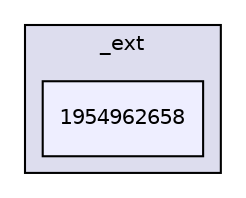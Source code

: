 digraph "C:/Users/mainuser/Desktop/School/SeniorProject/EthKitTCP/TCPIP/CodeFromMicrochip/MPLAB.X/build/XC32-PIC32_ETH_SK_ETH795/debug/_ext/1954962658" {
  compound=true
  node [ fontsize="10", fontname="Helvetica"];
  edge [ labelfontsize="10", labelfontname="Helvetica"];
  subgraph clusterdir_39a72124c222e0de1c6ba78aff57b905 {
    graph [ bgcolor="#ddddee", pencolor="black", label="_ext" fontname="Helvetica", fontsize="10", URL="dir_39a72124c222e0de1c6ba78aff57b905.html"]
  dir_d3af24c4ea05d3ad60f86da4bc8c857b [shape=box, label="1954962658", style="filled", fillcolor="#eeeeff", pencolor="black", URL="dir_d3af24c4ea05d3ad60f86da4bc8c857b.html"];
  }
}
